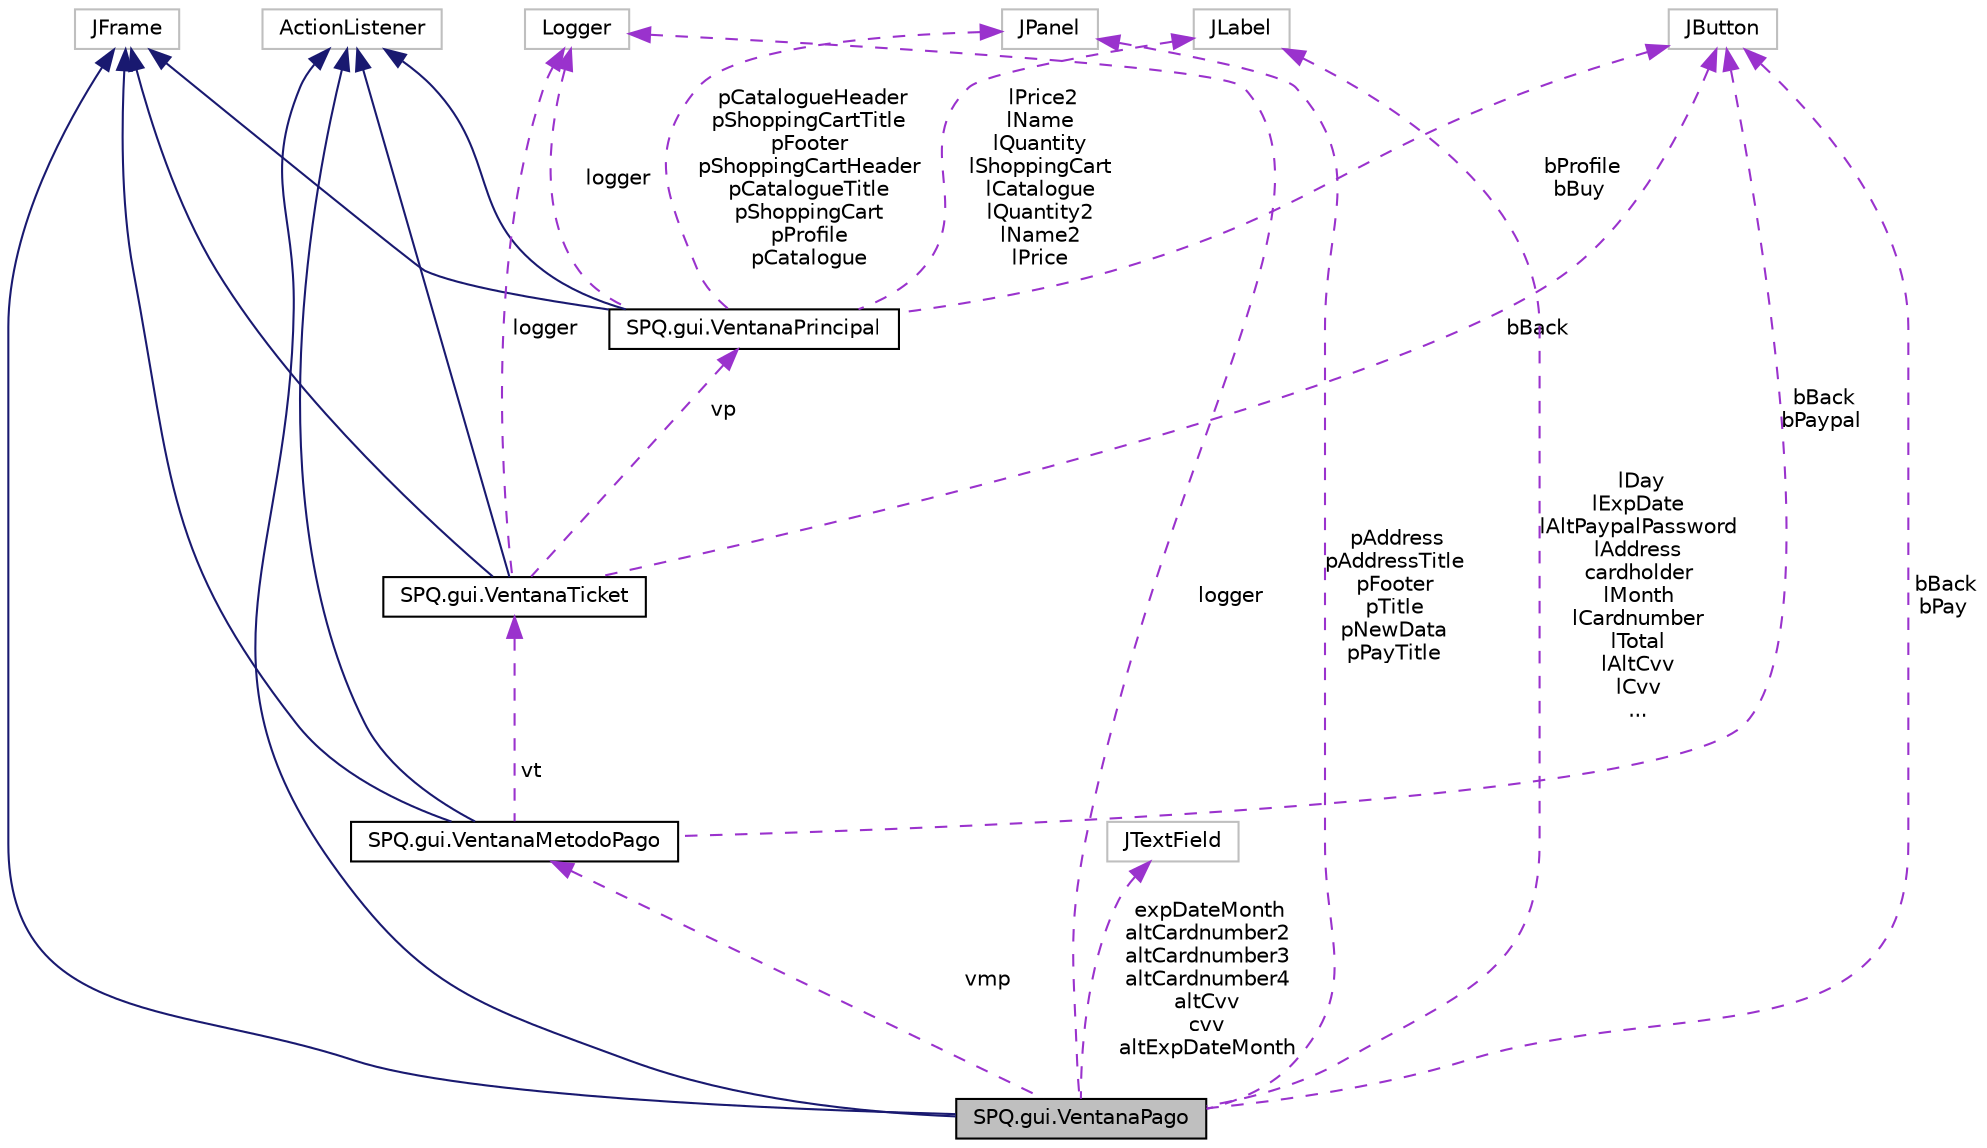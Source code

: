 digraph "SPQ.gui.VentanaPago"
{
  edge [fontname="Helvetica",fontsize="10",labelfontname="Helvetica",labelfontsize="10"];
  node [fontname="Helvetica",fontsize="10",shape=record];
  Node3 [label="SPQ.gui.VentanaPago",height=0.2,width=0.4,color="black", fillcolor="grey75", style="filled", fontcolor="black"];
  Node4 -> Node3 [dir="back",color="midnightblue",fontsize="10",style="solid",fontname="Helvetica"];
  Node4 [label="JFrame",height=0.2,width=0.4,color="grey75", fillcolor="white", style="filled"];
  Node5 -> Node3 [dir="back",color="midnightblue",fontsize="10",style="solid",fontname="Helvetica"];
  Node5 [label="ActionListener",height=0.2,width=0.4,color="grey75", fillcolor="white", style="filled"];
  Node6 -> Node3 [dir="back",color="darkorchid3",fontsize="10",style="dashed",label=" logger" ,fontname="Helvetica"];
  Node6 [label="Logger",height=0.2,width=0.4,color="grey75", fillcolor="white", style="filled"];
  Node7 -> Node3 [dir="back",color="darkorchid3",fontsize="10",style="dashed",label=" bBack\nbPay" ,fontname="Helvetica"];
  Node7 [label="JButton",height=0.2,width=0.4,color="grey75", fillcolor="white", style="filled"];
  Node8 -> Node3 [dir="back",color="darkorchid3",fontsize="10",style="dashed",label=" expDateMonth\naltCardnumber2\naltCardnumber3\naltCardnumber4\naltCvv\ncvv\naltExpDateMonth" ,fontname="Helvetica"];
  Node8 [label="JTextField",height=0.2,width=0.4,color="grey75", fillcolor="white", style="filled"];
  Node9 -> Node3 [dir="back",color="darkorchid3",fontsize="10",style="dashed",label=" vmp" ,fontname="Helvetica"];
  Node9 [label="SPQ.gui.VentanaMetodoPago",height=0.2,width=0.4,color="black", fillcolor="white", style="filled",URL="$class_s_p_q_1_1gui_1_1_ventana_metodo_pago.html",tooltip="This is the main window of the application. It contains two lists: the catalog list with all the prod..."];
  Node4 -> Node9 [dir="back",color="midnightblue",fontsize="10",style="solid",fontname="Helvetica"];
  Node5 -> Node9 [dir="back",color="midnightblue",fontsize="10",style="solid",fontname="Helvetica"];
  Node7 -> Node9 [dir="back",color="darkorchid3",fontsize="10",style="dashed",label=" bBack\nbPaypal" ,fontname="Helvetica"];
  Node10 -> Node9 [dir="back",color="darkorchid3",fontsize="10",style="dashed",label=" vt" ,fontname="Helvetica"];
  Node10 [label="SPQ.gui.VentanaTicket",height=0.2,width=0.4,color="black", fillcolor="white", style="filled",URL="$class_s_p_q_1_1gui_1_1_ventana_ticket.html"];
  Node4 -> Node10 [dir="back",color="midnightblue",fontsize="10",style="solid",fontname="Helvetica"];
  Node5 -> Node10 [dir="back",color="midnightblue",fontsize="10",style="solid",fontname="Helvetica"];
  Node6 -> Node10 [dir="back",color="darkorchid3",fontsize="10",style="dashed",label=" logger" ,fontname="Helvetica"];
  Node7 -> Node10 [dir="back",color="darkorchid3",fontsize="10",style="dashed",label=" bBack" ,fontname="Helvetica"];
  Node11 -> Node10 [dir="back",color="darkorchid3",fontsize="10",style="dashed",label=" vp" ,fontname="Helvetica"];
  Node11 [label="SPQ.gui.VentanaPrincipal",height=0.2,width=0.4,color="black", fillcolor="white", style="filled",URL="$class_s_p_q_1_1gui_1_1_ventana_principal.html"];
  Node4 -> Node11 [dir="back",color="midnightblue",fontsize="10",style="solid",fontname="Helvetica"];
  Node5 -> Node11 [dir="back",color="midnightblue",fontsize="10",style="solid",fontname="Helvetica"];
  Node6 -> Node11 [dir="back",color="darkorchid3",fontsize="10",style="dashed",label=" logger" ,fontname="Helvetica"];
  Node7 -> Node11 [dir="back",color="darkorchid3",fontsize="10",style="dashed",label=" bProfile\nbBuy" ,fontname="Helvetica"];
  Node12 -> Node11 [dir="back",color="darkorchid3",fontsize="10",style="dashed",label=" lPrice2\nlName\nlQuantity\nlShoppingCart\nlCatalogue\nlQuantity2\nlName2\nlPrice" ,fontname="Helvetica"];
  Node12 [label="JLabel",height=0.2,width=0.4,color="grey75", fillcolor="white", style="filled"];
  Node13 -> Node11 [dir="back",color="darkorchid3",fontsize="10",style="dashed",label=" pCatalogueHeader\npShoppingCartTitle\npFooter\npShoppingCartHeader\npCatalogueTitle\npShoppingCart\npProfile\npCatalogue" ,fontname="Helvetica"];
  Node13 [label="JPanel",height=0.2,width=0.4,color="grey75", fillcolor="white", style="filled"];
  Node12 -> Node3 [dir="back",color="darkorchid3",fontsize="10",style="dashed",label=" lDay\nlExpDate\nlAltPaypalPassword\nlAddress\ncardholder\nlMonth\nlCardnumber\nlTotal\nlAltCvv\nlCvv\n..." ,fontname="Helvetica"];
  Node13 -> Node3 [dir="back",color="darkorchid3",fontsize="10",style="dashed",label=" pAddress\npAddressTitle\npFooter\npTitle\npNewData\npPayTitle" ,fontname="Helvetica"];
}
